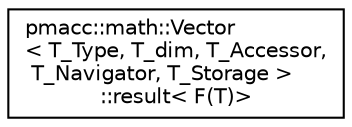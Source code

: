 digraph "Graphical Class Hierarchy"
{
 // LATEX_PDF_SIZE
  edge [fontname="Helvetica",fontsize="10",labelfontname="Helvetica",labelfontsize="10"];
  node [fontname="Helvetica",fontsize="10",shape=record];
  rankdir="LR";
  Node0 [label="pmacc::math::Vector\l\< T_Type, T_dim, T_Accessor,\l T_Navigator, T_Storage \>\l::result\< F(T)\>",height=0.2,width=0.4,color="black", fillcolor="white", style="filled",URL="$structpmacc_1_1math_1_1_vector_1_1result_3_01_f_07_t_08_4.html",tooltip=" "];
}
